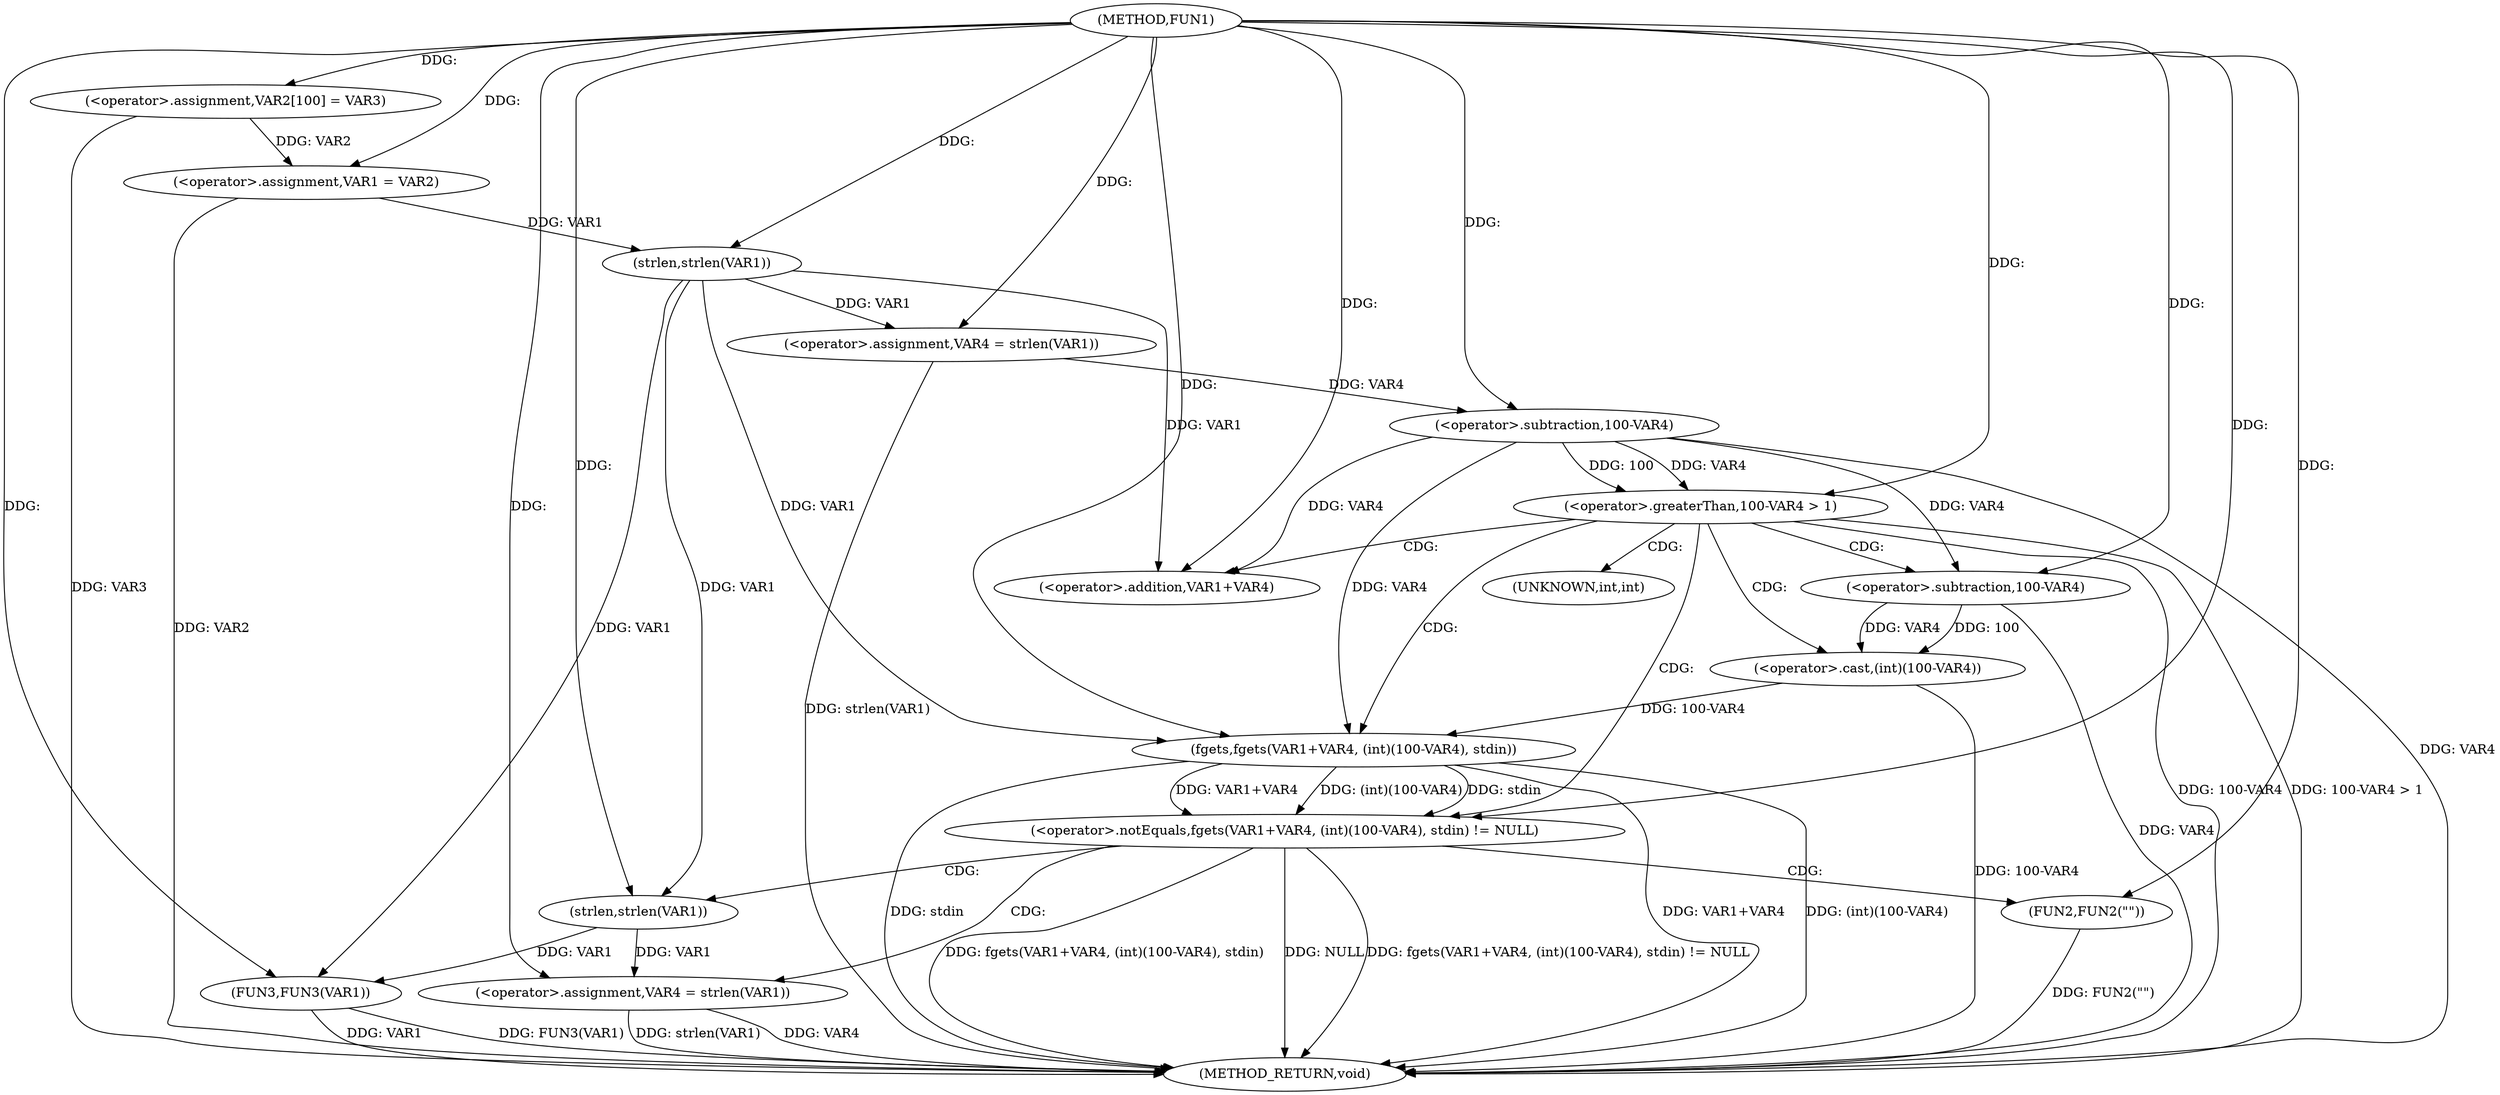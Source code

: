 digraph FUN1 {  
"1000100" [label = "(METHOD,FUN1)" ]
"1000148" [label = "(METHOD_RETURN,void)" ]
"1000104" [label = "(<operator>.assignment,VAR2[100] = VAR3)" ]
"1000107" [label = "(<operator>.assignment,VAR1 = VAR2)" ]
"1000112" [label = "(<operator>.assignment,VAR4 = strlen(VAR1))" ]
"1000114" [label = "(strlen,strlen(VAR1))" ]
"1000117" [label = "(<operator>.greaterThan,100-VAR4 > 1)" ]
"1000118" [label = "(<operator>.subtraction,100-VAR4)" ]
"1000124" [label = "(<operator>.notEquals,fgets(VAR1+VAR4, (int)(100-VAR4), stdin) != NULL)" ]
"1000125" [label = "(fgets,fgets(VAR1+VAR4, (int)(100-VAR4), stdin))" ]
"1000126" [label = "(<operator>.addition,VAR1+VAR4)" ]
"1000129" [label = "(<operator>.cast,(int)(100-VAR4))" ]
"1000131" [label = "(<operator>.subtraction,100-VAR4)" ]
"1000137" [label = "(<operator>.assignment,VAR4 = strlen(VAR1))" ]
"1000139" [label = "(strlen,strlen(VAR1))" ]
"1000144" [label = "(FUN2,FUN2(\"\"))" ]
"1000146" [label = "(FUN3,FUN3(VAR1))" ]
"1000130" [label = "(UNKNOWN,int,int)" ]
  "1000117" -> "1000148"  [ label = "DDG: 100-VAR4 > 1"] 
  "1000125" -> "1000148"  [ label = "DDG: VAR1+VAR4"] 
  "1000124" -> "1000148"  [ label = "DDG: fgets(VAR1+VAR4, (int)(100-VAR4), stdin)"] 
  "1000112" -> "1000148"  [ label = "DDG: strlen(VAR1)"] 
  "1000137" -> "1000148"  [ label = "DDG: strlen(VAR1)"] 
  "1000117" -> "1000148"  [ label = "DDG: 100-VAR4"] 
  "1000137" -> "1000148"  [ label = "DDG: VAR4"] 
  "1000146" -> "1000148"  [ label = "DDG: FUN3(VAR1)"] 
  "1000146" -> "1000148"  [ label = "DDG: VAR1"] 
  "1000125" -> "1000148"  [ label = "DDG: (int)(100-VAR4)"] 
  "1000144" -> "1000148"  [ label = "DDG: FUN2(\"\")"] 
  "1000125" -> "1000148"  [ label = "DDG: stdin"] 
  "1000131" -> "1000148"  [ label = "DDG: VAR4"] 
  "1000124" -> "1000148"  [ label = "DDG: NULL"] 
  "1000118" -> "1000148"  [ label = "DDG: VAR4"] 
  "1000104" -> "1000148"  [ label = "DDG: VAR3"] 
  "1000107" -> "1000148"  [ label = "DDG: VAR2"] 
  "1000129" -> "1000148"  [ label = "DDG: 100-VAR4"] 
  "1000124" -> "1000148"  [ label = "DDG: fgets(VAR1+VAR4, (int)(100-VAR4), stdin) != NULL"] 
  "1000100" -> "1000104"  [ label = "DDG: "] 
  "1000104" -> "1000107"  [ label = "DDG: VAR2"] 
  "1000100" -> "1000107"  [ label = "DDG: "] 
  "1000114" -> "1000112"  [ label = "DDG: VAR1"] 
  "1000100" -> "1000112"  [ label = "DDG: "] 
  "1000107" -> "1000114"  [ label = "DDG: VAR1"] 
  "1000100" -> "1000114"  [ label = "DDG: "] 
  "1000118" -> "1000117"  [ label = "DDG: 100"] 
  "1000118" -> "1000117"  [ label = "DDG: VAR4"] 
  "1000100" -> "1000118"  [ label = "DDG: "] 
  "1000112" -> "1000118"  [ label = "DDG: VAR4"] 
  "1000100" -> "1000117"  [ label = "DDG: "] 
  "1000125" -> "1000124"  [ label = "DDG: VAR1+VAR4"] 
  "1000125" -> "1000124"  [ label = "DDG: (int)(100-VAR4)"] 
  "1000125" -> "1000124"  [ label = "DDG: stdin"] 
  "1000114" -> "1000125"  [ label = "DDG: VAR1"] 
  "1000100" -> "1000125"  [ label = "DDG: "] 
  "1000118" -> "1000125"  [ label = "DDG: VAR4"] 
  "1000114" -> "1000126"  [ label = "DDG: VAR1"] 
  "1000100" -> "1000126"  [ label = "DDG: "] 
  "1000118" -> "1000126"  [ label = "DDG: VAR4"] 
  "1000129" -> "1000125"  [ label = "DDG: 100-VAR4"] 
  "1000131" -> "1000129"  [ label = "DDG: 100"] 
  "1000131" -> "1000129"  [ label = "DDG: VAR4"] 
  "1000100" -> "1000131"  [ label = "DDG: "] 
  "1000118" -> "1000131"  [ label = "DDG: VAR4"] 
  "1000100" -> "1000124"  [ label = "DDG: "] 
  "1000139" -> "1000137"  [ label = "DDG: VAR1"] 
  "1000100" -> "1000137"  [ label = "DDG: "] 
  "1000100" -> "1000139"  [ label = "DDG: "] 
  "1000114" -> "1000139"  [ label = "DDG: VAR1"] 
  "1000100" -> "1000144"  [ label = "DDG: "] 
  "1000139" -> "1000146"  [ label = "DDG: VAR1"] 
  "1000114" -> "1000146"  [ label = "DDG: VAR1"] 
  "1000100" -> "1000146"  [ label = "DDG: "] 
  "1000117" -> "1000129"  [ label = "CDG: "] 
  "1000117" -> "1000124"  [ label = "CDG: "] 
  "1000117" -> "1000125"  [ label = "CDG: "] 
  "1000117" -> "1000130"  [ label = "CDG: "] 
  "1000117" -> "1000131"  [ label = "CDG: "] 
  "1000117" -> "1000126"  [ label = "CDG: "] 
  "1000124" -> "1000137"  [ label = "CDG: "] 
  "1000124" -> "1000139"  [ label = "CDG: "] 
  "1000124" -> "1000144"  [ label = "CDG: "] 
}
